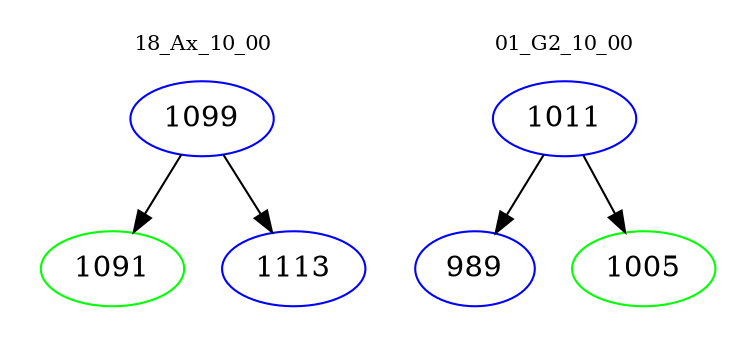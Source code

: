 digraph{
subgraph cluster_0 {
color = white
label = "18_Ax_10_00";
fontsize=10;
T0_1099 [label="1099", color="blue"]
T0_1099 -> T0_1091 [color="black"]
T0_1091 [label="1091", color="green"]
T0_1099 -> T0_1113 [color="black"]
T0_1113 [label="1113", color="blue"]
}
subgraph cluster_1 {
color = white
label = "01_G2_10_00";
fontsize=10;
T1_1011 [label="1011", color="blue"]
T1_1011 -> T1_989 [color="black"]
T1_989 [label="989", color="blue"]
T1_1011 -> T1_1005 [color="black"]
T1_1005 [label="1005", color="green"]
}
}
